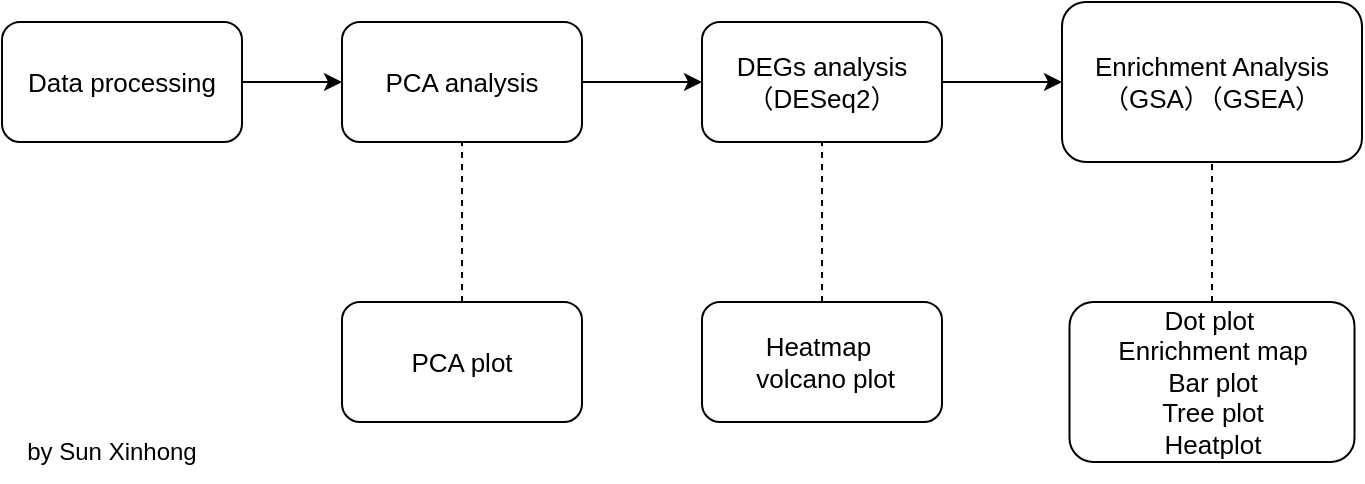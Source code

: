 <mxfile version="25.0.0">
  <diagram name="第 1 页" id="qn2Ep0YHYUigRUEZk1cU">
    <mxGraphModel dx="946" dy="627" grid="1" gridSize="10" guides="1" tooltips="1" connect="1" arrows="1" fold="1" page="1" pageScale="1" pageWidth="1169" pageHeight="827" math="0" shadow="0">
      <root>
        <mxCell id="0" />
        <mxCell id="1" parent="0" />
        <mxCell id="eGHgUXVfeGXZCtny3Fs--3" value="" style="edgeStyle=orthogonalEdgeStyle;rounded=0;orthogonalLoop=1;jettySize=auto;html=1;fontSize=13;" edge="1" parent="1" source="eGHgUXVfeGXZCtny3Fs--1" target="eGHgUXVfeGXZCtny3Fs--2">
          <mxGeometry relative="1" as="geometry" />
        </mxCell>
        <mxCell id="eGHgUXVfeGXZCtny3Fs--1" value="Data processing" style="rounded=1;whiteSpace=wrap;html=1;fillColor=none;fontSize=13;" vertex="1" parent="1">
          <mxGeometry x="220" y="110" width="120" height="60" as="geometry" />
        </mxCell>
        <mxCell id="eGHgUXVfeGXZCtny3Fs--5" value="" style="edgeStyle=orthogonalEdgeStyle;rounded=0;orthogonalLoop=1;jettySize=auto;html=1;fontSize=13;" edge="1" parent="1" source="eGHgUXVfeGXZCtny3Fs--2" target="eGHgUXVfeGXZCtny3Fs--4">
          <mxGeometry relative="1" as="geometry" />
        </mxCell>
        <mxCell id="eGHgUXVfeGXZCtny3Fs--2" value="PCA analysis" style="whiteSpace=wrap;html=1;fillColor=none;rounded=1;fontSize=13;" vertex="1" parent="1">
          <mxGeometry x="390" y="110" width="120" height="60" as="geometry" />
        </mxCell>
        <mxCell id="eGHgUXVfeGXZCtny3Fs--7" value="" style="edgeStyle=orthogonalEdgeStyle;rounded=0;orthogonalLoop=1;jettySize=auto;html=1;fontSize=13;" edge="1" parent="1" source="eGHgUXVfeGXZCtny3Fs--4" target="eGHgUXVfeGXZCtny3Fs--6">
          <mxGeometry relative="1" as="geometry" />
        </mxCell>
        <mxCell id="eGHgUXVfeGXZCtny3Fs--4" value="DEGs analysis&lt;div&gt;（DESeq2）&lt;/div&gt;" style="whiteSpace=wrap;html=1;fillColor=none;rounded=1;fontSize=13;" vertex="1" parent="1">
          <mxGeometry x="570" y="110" width="120" height="60" as="geometry" />
        </mxCell>
        <mxCell id="eGHgUXVfeGXZCtny3Fs--6" value="Enrichment Analysis&lt;div&gt;（GSA）（GSEA）&lt;/div&gt;" style="whiteSpace=wrap;html=1;fillColor=none;rounded=1;fontSize=13;" vertex="1" parent="1">
          <mxGeometry x="750" y="100" width="150" height="80" as="geometry" />
        </mxCell>
        <mxCell id="eGHgUXVfeGXZCtny3Fs--9" value="PCA plot" style="whiteSpace=wrap;html=1;fontSize=13;fillColor=none;rounded=1;" vertex="1" parent="1">
          <mxGeometry x="390" y="250" width="120" height="60" as="geometry" />
        </mxCell>
        <mxCell id="eGHgUXVfeGXZCtny3Fs--11" value="" style="endArrow=none;dashed=1;html=1;rounded=0;entryX=0.5;entryY=1;entryDx=0;entryDy=0;exitX=0.5;exitY=0;exitDx=0;exitDy=0;" edge="1" parent="1" source="eGHgUXVfeGXZCtny3Fs--9" target="eGHgUXVfeGXZCtny3Fs--2">
          <mxGeometry width="50" height="50" relative="1" as="geometry">
            <mxPoint x="460" y="350" as="sourcePoint" />
            <mxPoint x="510" y="300" as="targetPoint" />
          </mxGeometry>
        </mxCell>
        <mxCell id="eGHgUXVfeGXZCtny3Fs--12" value="&lt;font style=&quot;font-size: 13px;&quot;&gt;Heatmap&amp;nbsp;&lt;/font&gt;&lt;div&gt;&lt;font style=&quot;font-size: 13px;&quot;&gt;&amp;nbsp;volcano plot&lt;/font&gt;&lt;/div&gt;" style="rounded=1;whiteSpace=wrap;html=1;fillColor=none;" vertex="1" parent="1">
          <mxGeometry x="570" y="250" width="120" height="60" as="geometry" />
        </mxCell>
        <mxCell id="eGHgUXVfeGXZCtny3Fs--13" value="" style="endArrow=none;dashed=1;html=1;rounded=0;entryX=0.5;entryY=1;entryDx=0;entryDy=0;exitX=0.5;exitY=0;exitDx=0;exitDy=0;" edge="1" parent="1" source="eGHgUXVfeGXZCtny3Fs--12" target="eGHgUXVfeGXZCtny3Fs--4">
          <mxGeometry width="50" height="50" relative="1" as="geometry">
            <mxPoint x="630" y="420" as="sourcePoint" />
            <mxPoint x="680" y="370" as="targetPoint" />
          </mxGeometry>
        </mxCell>
        <mxCell id="eGHgUXVfeGXZCtny3Fs--14" value="Dot plot&amp;nbsp;&lt;div&gt;Enrichment map&lt;/div&gt;&lt;div&gt;Bar plot&lt;/div&gt;&lt;div&gt;Tree plot&lt;/div&gt;&lt;div&gt;Heatplot&lt;/div&gt;" style="rounded=1;whiteSpace=wrap;html=1;fillColor=none;fontSize=13;" vertex="1" parent="1">
          <mxGeometry x="753.75" y="250" width="142.5" height="80" as="geometry" />
        </mxCell>
        <mxCell id="eGHgUXVfeGXZCtny3Fs--15" value="" style="endArrow=none;dashed=1;html=1;rounded=0;entryX=0.5;entryY=1;entryDx=0;entryDy=0;exitX=0.5;exitY=0;exitDx=0;exitDy=0;" edge="1" parent="1" source="eGHgUXVfeGXZCtny3Fs--14" target="eGHgUXVfeGXZCtny3Fs--6">
          <mxGeometry width="50" height="50" relative="1" as="geometry">
            <mxPoint x="810" y="410" as="sourcePoint" />
            <mxPoint x="860" y="360" as="targetPoint" />
          </mxGeometry>
        </mxCell>
        <mxCell id="eGHgUXVfeGXZCtny3Fs--16" value="by Sun Xinhong" style="text;strokeColor=none;align=center;fillColor=none;html=1;verticalAlign=middle;whiteSpace=wrap;rounded=0;" vertex="1" parent="1">
          <mxGeometry x="220" y="310" width="110" height="30" as="geometry" />
        </mxCell>
      </root>
    </mxGraphModel>
  </diagram>
</mxfile>
